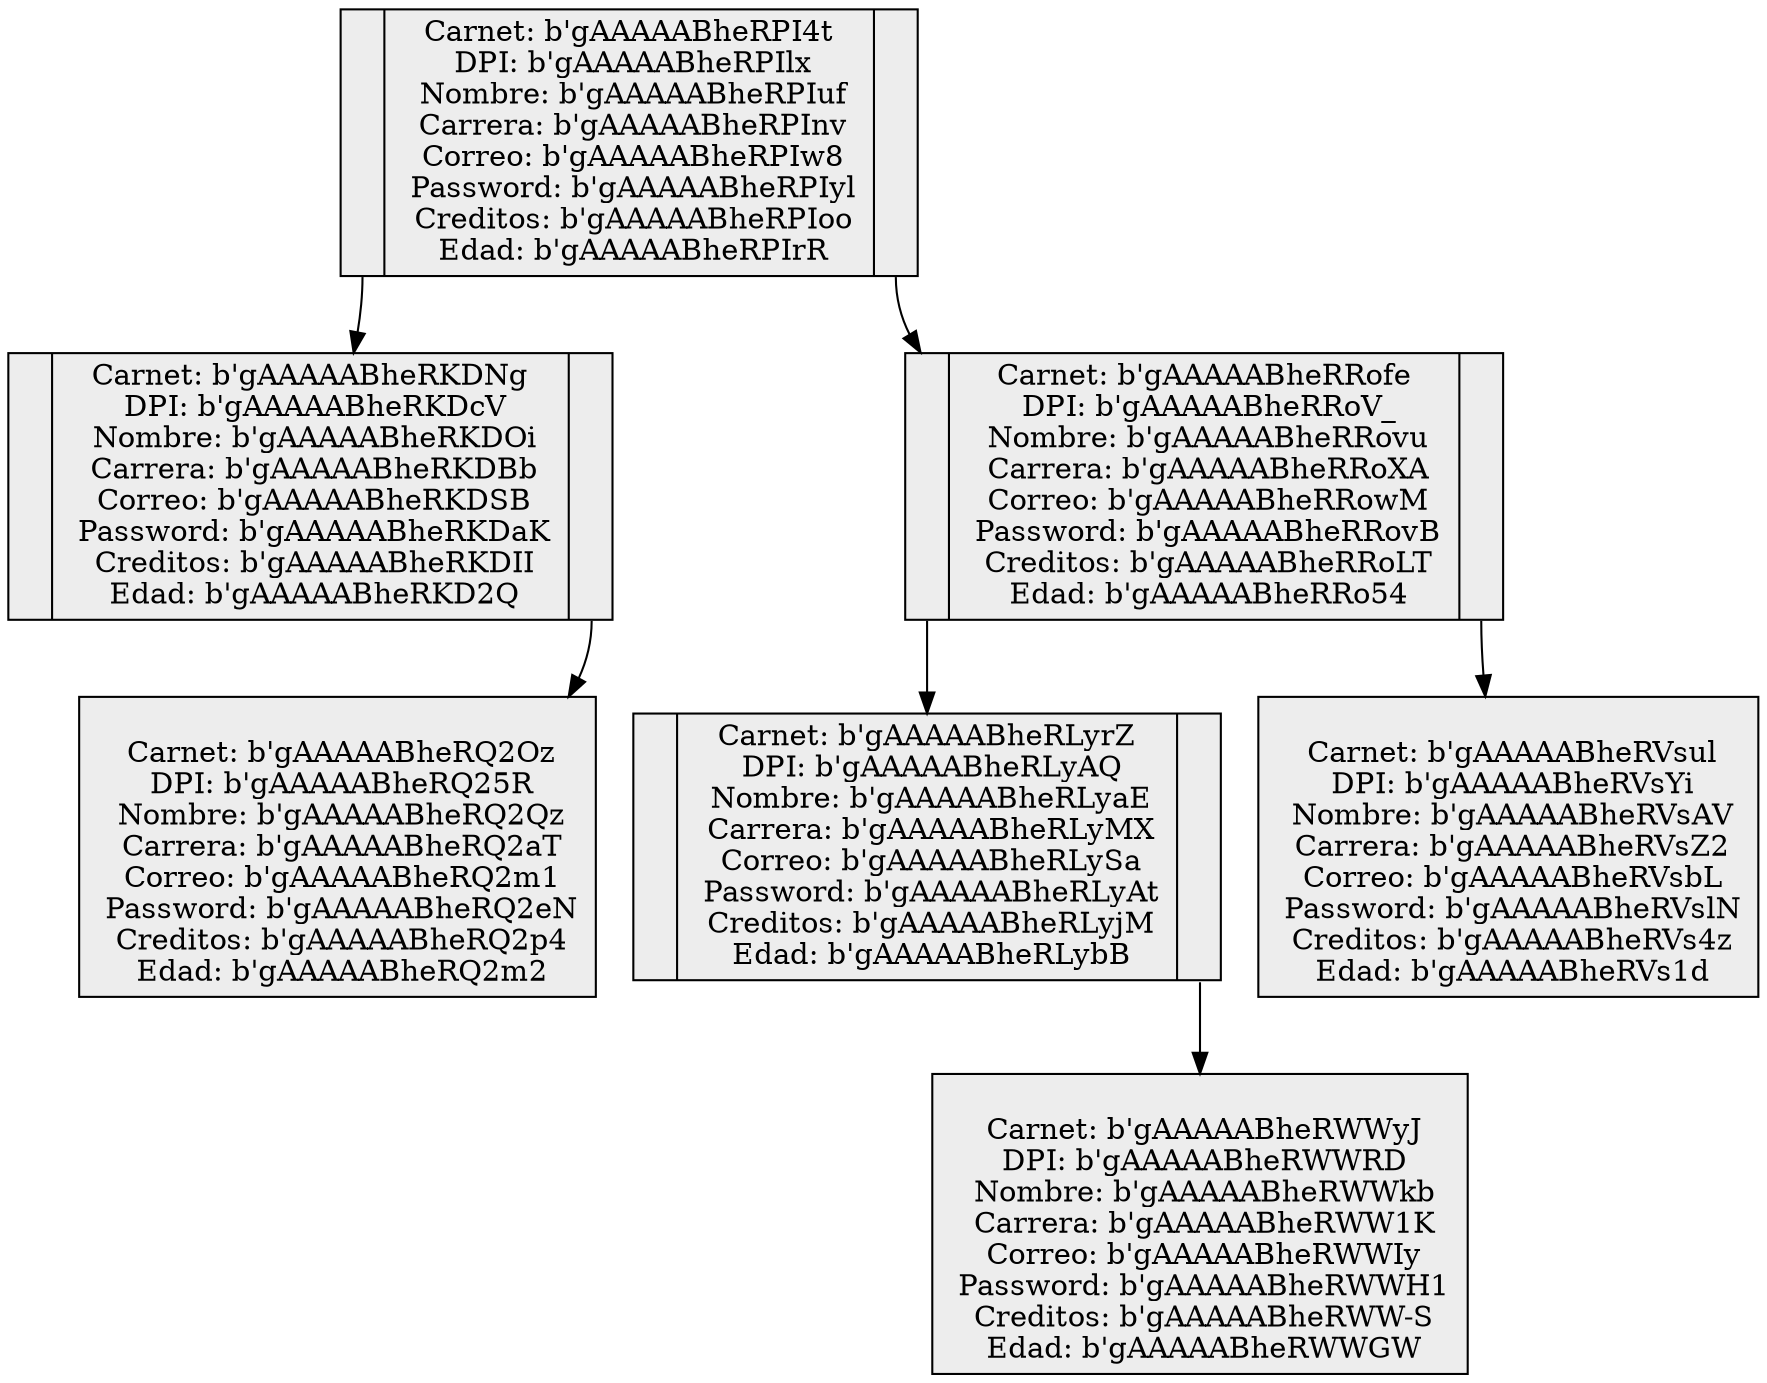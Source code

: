 digraph G { 
rankdir=TB; 
node [shape = record, color=black , style=filled, fillcolor=gray93];
nodo201801603 [ label ="<C0>| Carnet: b'gAAAAABheRPI4t\n DPI: b'gAAAAABheRPIlx\n Nombre: b'gAAAAABheRPIuf\n Carrera: b'gAAAAABheRPInv\n Correo: b'gAAAAABheRPIw8\n Password: b'gAAAAABheRPIyl\n Creditos: b'gAAAAABheRPIoo\n Edad: b'gAAAAABheRPIrR|<C1>"];
nodo201801369 [ label ="<C0>| Carnet: b'gAAAAABheRKDNg\n DPI: b'gAAAAABheRKDcV\n Nombre: b'gAAAAABheRKDOi\n Carrera: b'gAAAAABheRKDBb\n Correo: b'gAAAAABheRKDSB\n Password: b'gAAAAABheRKDaK\n Creditos: b'gAAAAABheRKDII\n Edad: b'gAAAAABheRKD2Q|<C1>"];
nodo20180146[ label="\n Carnet: b'gAAAAABheRQ2Oz\n DPI: b'gAAAAABheRQ25R\n Nombre: b'gAAAAABheRQ2Qz\n Carrera: b'gAAAAABheRQ2aT\n Correo: b'gAAAAABheRQ2m1\n Password: b'gAAAAABheRQ2eN\n Creditos: b'gAAAAABheRQ2p4\n Edad: b'gAAAAABheRQ2m2"]; 
nodo201801369:C1->nodo20180146
nodo201801603:C0->nodo201801369
nodo201907636 [ label ="<C0>| Carnet: b'gAAAAABheRRofe\n DPI: b'gAAAAABheRRoV_\n Nombre: b'gAAAAABheRRovu\n Carrera: b'gAAAAABheRRoXA\n Correo: b'gAAAAABheRRowM\n Password: b'gAAAAABheRRovB\n Creditos: b'gAAAAABheRRoLT\n Edad: b'gAAAAABheRRo54|<C1>"];
nodo201801627 [ label ="<C0>| Carnet: b'gAAAAABheRLyrZ\n DPI: b'gAAAAABheRLyAQ\n Nombre: b'gAAAAABheRLyaE\n Carrera: b'gAAAAABheRLyMX\n Correo: b'gAAAAABheRLySa\n Password: b'gAAAAABheRLyAt\n Creditos: b'gAAAAABheRLyjM\n Edad: b'gAAAAABheRLybB|<C1>"];
nodo20190114[ label="\n Carnet: b'gAAAAABheRWWyJ\n DPI: b'gAAAAABheRWWRD\n Nombre: b'gAAAAABheRWWkb\n Carrera: b'gAAAAABheRWW1K\n Correo: b'gAAAAABheRWWIy\n Password: b'gAAAAABheRWWH1\n Creditos: b'gAAAAABheRWW-S\n Edad: b'gAAAAABheRWWGW"]; 
nodo201801627:C1->nodo20190114
nodo201907636:C0->nodo201801627
nodo202122576[ label="\n Carnet: b'gAAAAABheRVsul\n DPI: b'gAAAAABheRVsYi\n Nombre: b'gAAAAABheRVsAV\n Carrera: b'gAAAAABheRVsZ2\n Correo: b'gAAAAABheRVsbL\n Password: b'gAAAAABheRVslN\n Creditos: b'gAAAAABheRVs4z\n Edad: b'gAAAAABheRVs1d"]; 
nodo201907636:C1->nodo202122576
nodo201801603:C1->nodo201907636
} 
